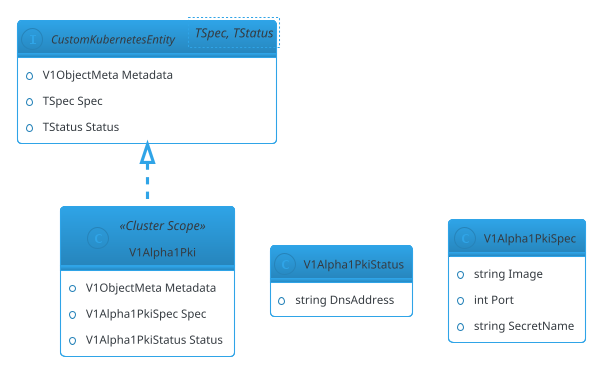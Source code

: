 @startuml
!theme cerulean-outline
hide empty methods

interface CustomKubernetesEntity <TSpec, TStatus> {
  +V1ObjectMeta Metadata
  +TSpec Spec
  +TStatus Status
}

class V1Alpha1Pki <<Cluster Scope>> implements CustomKubernetesEntity {
  +V1ObjectMeta Metadata
  +V1Alpha1PkiSpec Spec
  +V1Alpha1PkiStatus Status
}

class V1Alpha1PkiSpec {
  +string Image
  +int Port
  +string SecretName
}

class V1Alpha1PkiStatus {
  +string DnsAddress
}

V1Alpha1Pki -[hidden]r-> V1Alpha1PkiSpec
V1Alpha1Pki -[hidden]r-> V1Alpha1PkiStatus

@enduml
